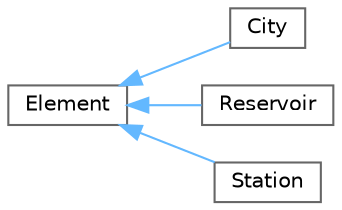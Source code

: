 digraph "Graphical Class Hierarchy"
{
 // LATEX_PDF_SIZE
  bgcolor="transparent";
  edge [fontname=Helvetica,fontsize=10,labelfontname=Helvetica,labelfontsize=10];
  node [fontname=Helvetica,fontsize=10,shape=box,height=0.2,width=0.4];
  rankdir="LR";
  Node0 [label="Element",height=0.2,width=0.4,color="grey40", fillcolor="white", style="filled",URL="$class_element.html",tooltip="Base class representing an element with a code."];
  Node0 -> Node1 [dir="back",color="steelblue1",style="solid"];
  Node1 [label="City",height=0.2,width=0.4,color="grey40", fillcolor="white", style="filled",URL="$class_city.html",tooltip="Class representing a city."];
  Node0 -> Node2 [dir="back",color="steelblue1",style="solid"];
  Node2 [label="Reservoir",height=0.2,width=0.4,color="grey40", fillcolor="white", style="filled",URL="$class_reservoir.html",tooltip="Class representing a reservoir."];
  Node0 -> Node3 [dir="back",color="steelblue1",style="solid"];
  Node3 [label="Station",height=0.2,width=0.4,color="grey40", fillcolor="white", style="filled",URL="$class_station.html",tooltip="Class representing a station."];
}
